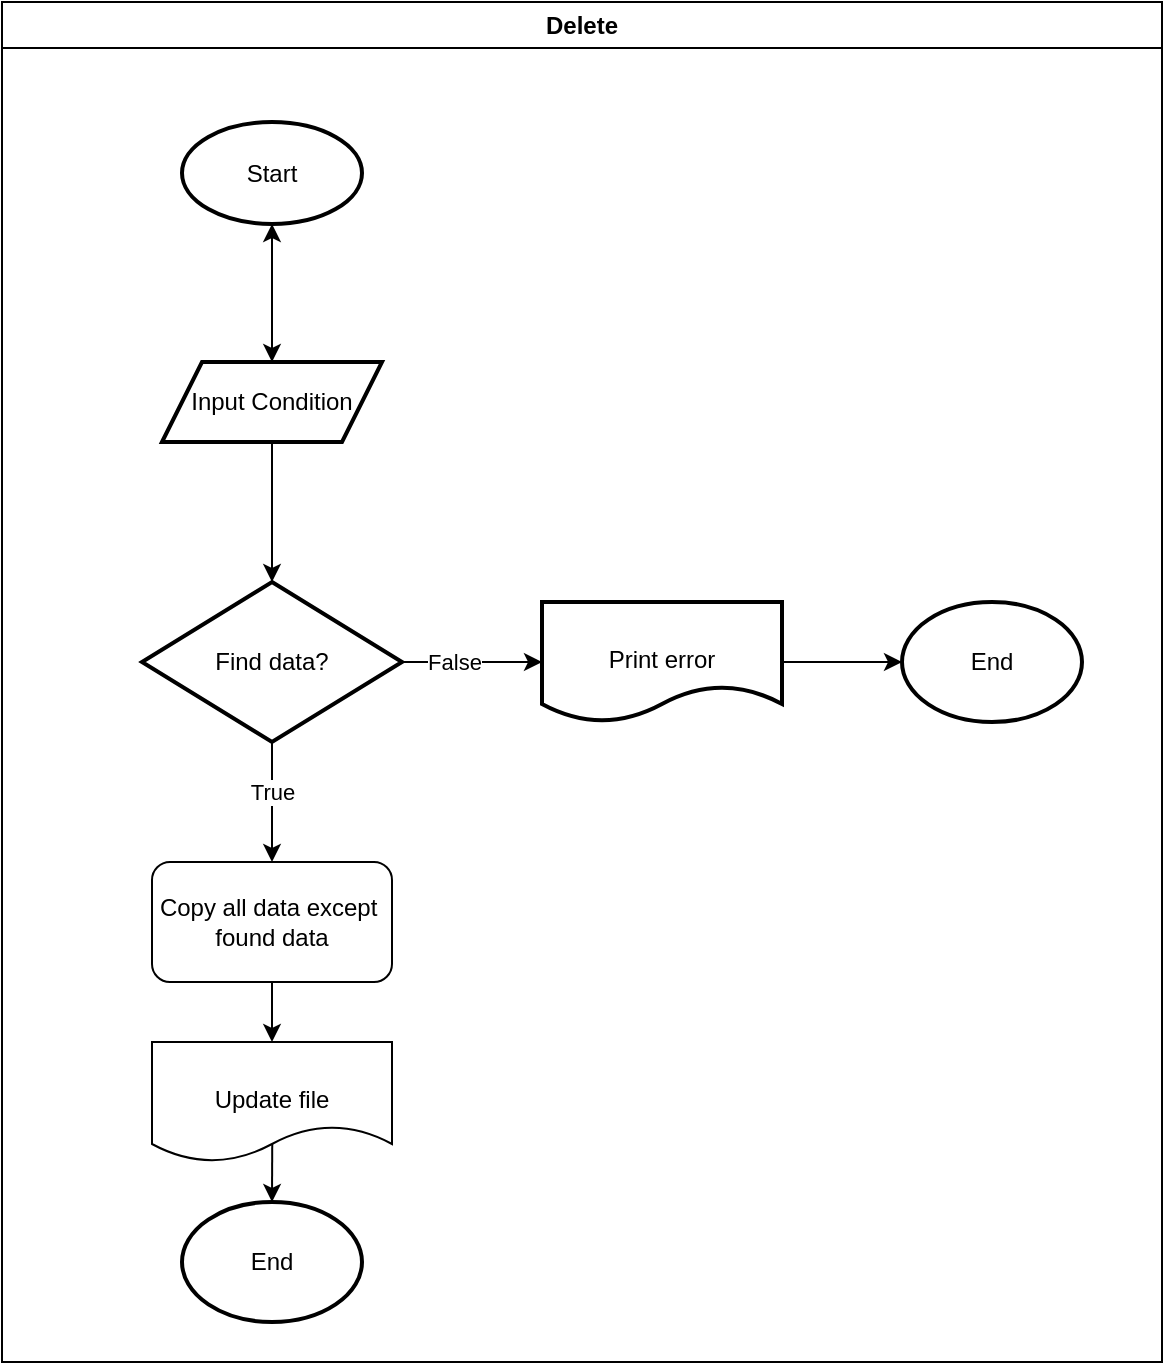 <mxfile version="20.8.16" type="device"><diagram name="페이지-1" id="kmWNxBw9w0cO_FyoHxHj"><mxGraphModel dx="1480" dy="866" grid="1" gridSize="10" guides="1" tooltips="1" connect="1" arrows="1" fold="1" page="1" pageScale="1" pageWidth="827" pageHeight="1169" math="0" shadow="0"><root><mxCell id="0"/><mxCell id="1" parent="0"/><mxCell id="V2JpyEflzCzcGiuvlqHr-1" value="Delete" style="swimlane;whiteSpace=wrap;html=1;" parent="1" vertex="1"><mxGeometry x="90" y="180" width="580" height="680" as="geometry"/></mxCell><mxCell id="V2JpyEflzCzcGiuvlqHr-4" value="" style="edgeStyle=orthogonalEdgeStyle;rounded=0;orthogonalLoop=1;jettySize=auto;html=1;" parent="V2JpyEflzCzcGiuvlqHr-1" source="V2JpyEflzCzcGiuvlqHr-2" target="V2JpyEflzCzcGiuvlqHr-3" edge="1"><mxGeometry relative="1" as="geometry"/></mxCell><mxCell id="V2JpyEflzCzcGiuvlqHr-2" value="Start" style="strokeWidth=2;html=1;shape=mxgraph.flowchart.start_2;whiteSpace=wrap;" parent="V2JpyEflzCzcGiuvlqHr-1" vertex="1"><mxGeometry x="90" y="60" width="90" height="51" as="geometry"/></mxCell><mxCell id="V2JpyEflzCzcGiuvlqHr-8" value="" style="edgeStyle=orthogonalEdgeStyle;rounded=0;orthogonalLoop=1;jettySize=auto;html=1;entryX=0.5;entryY=1;entryDx=0;entryDy=0;entryPerimeter=0;exitX=0.5;exitY=0;exitDx=0;exitDy=0;" parent="V2JpyEflzCzcGiuvlqHr-1" source="V2JpyEflzCzcGiuvlqHr-3" target="V2JpyEflzCzcGiuvlqHr-2" edge="1"><mxGeometry relative="1" as="geometry"/></mxCell><mxCell id="xVn_Gc_foL4GywZkVXUx-2" style="edgeStyle=orthogonalEdgeStyle;rounded=0;orthogonalLoop=1;jettySize=auto;html=1;entryX=0.5;entryY=0;entryDx=0;entryDy=0;exitX=0.5;exitY=1;exitDx=0;exitDy=0;" parent="V2JpyEflzCzcGiuvlqHr-1" source="V2JpyEflzCzcGiuvlqHr-3" target="xVn_Gc_foL4GywZkVXUx-1" edge="1"><mxGeometry relative="1" as="geometry"/></mxCell><mxCell id="V2JpyEflzCzcGiuvlqHr-3" value="Input Condition" style="shape=parallelogram;perimeter=parallelogramPerimeter;whiteSpace=wrap;html=1;fixedSize=1;strokeWidth=2;" parent="V2JpyEflzCzcGiuvlqHr-1" vertex="1"><mxGeometry x="80" y="180" width="110" height="40" as="geometry"/></mxCell><mxCell id="xVn_Gc_foL4GywZkVXUx-4" value="" style="edgeStyle=orthogonalEdgeStyle;rounded=0;orthogonalLoop=1;jettySize=auto;html=1;exitX=1;exitY=0.5;exitDx=0;exitDy=0;entryX=0;entryY=0.5;entryDx=0;entryDy=0;" parent="V2JpyEflzCzcGiuvlqHr-1" source="xVn_Gc_foL4GywZkVXUx-1" target="xVn_Gc_foL4GywZkVXUx-3" edge="1"><mxGeometry relative="1" as="geometry"/></mxCell><mxCell id="xVn_Gc_foL4GywZkVXUx-9" value="False" style="edgeLabel;html=1;align=center;verticalAlign=middle;resizable=0;points=[];" parent="xVn_Gc_foL4GywZkVXUx-4" vertex="1" connectable="0"><mxGeometry x="-0.254" relative="1" as="geometry"><mxPoint as="offset"/></mxGeometry></mxCell><mxCell id="xVn_Gc_foL4GywZkVXUx-8" style="edgeStyle=orthogonalEdgeStyle;rounded=0;orthogonalLoop=1;jettySize=auto;html=1;entryX=0.5;entryY=0;entryDx=0;entryDy=0;exitX=0.5;exitY=1;exitDx=0;exitDy=0;" parent="V2JpyEflzCzcGiuvlqHr-1" source="xVn_Gc_foL4GywZkVXUx-1" target="xVn_Gc_foL4GywZkVXUx-11" edge="1"><mxGeometry relative="1" as="geometry"><mxPoint x="135" y="430" as="targetPoint"/></mxGeometry></mxCell><mxCell id="khy4meSE8xNF-SRRmKfR-1" value="True" style="edgeLabel;html=1;align=center;verticalAlign=middle;resizable=0;points=[];" vertex="1" connectable="0" parent="xVn_Gc_foL4GywZkVXUx-8"><mxGeometry x="-0.176" relative="1" as="geometry"><mxPoint as="offset"/></mxGeometry></mxCell><mxCell id="xVn_Gc_foL4GywZkVXUx-1" value="Find data?" style="rhombus;whiteSpace=wrap;html=1;strokeWidth=2;" parent="V2JpyEflzCzcGiuvlqHr-1" vertex="1"><mxGeometry x="70" y="290" width="130" height="80" as="geometry"/></mxCell><mxCell id="xVn_Gc_foL4GywZkVXUx-6" value="" style="edgeStyle=orthogonalEdgeStyle;rounded=0;orthogonalLoop=1;jettySize=auto;html=1;exitX=1;exitY=0.5;exitDx=0;exitDy=0;entryX=0;entryY=0.5;entryDx=0;entryDy=0;" parent="V2JpyEflzCzcGiuvlqHr-1" source="xVn_Gc_foL4GywZkVXUx-3" target="xVn_Gc_foL4GywZkVXUx-5" edge="1"><mxGeometry relative="1" as="geometry"/></mxCell><mxCell id="xVn_Gc_foL4GywZkVXUx-3" value="&lt;br&gt;Print error" style="shape=document;whiteSpace=wrap;html=1;boundedLbl=1;strokeWidth=2;" parent="V2JpyEflzCzcGiuvlqHr-1" vertex="1"><mxGeometry x="270" y="300" width="120" height="60" as="geometry"/></mxCell><mxCell id="xVn_Gc_foL4GywZkVXUx-5" value="End" style="ellipse;whiteSpace=wrap;html=1;strokeWidth=2;" parent="V2JpyEflzCzcGiuvlqHr-1" vertex="1"><mxGeometry x="450" y="300" width="90" height="60" as="geometry"/></mxCell><mxCell id="xVn_Gc_foL4GywZkVXUx-11" value="Copy all data except&amp;nbsp; found data" style="rounded=1;whiteSpace=wrap;html=1;" parent="V2JpyEflzCzcGiuvlqHr-1" vertex="1"><mxGeometry x="75" y="430" width="120" height="60" as="geometry"/></mxCell><mxCell id="xVn_Gc_foL4GywZkVXUx-16" style="edgeStyle=orthogonalEdgeStyle;rounded=0;orthogonalLoop=1;jettySize=auto;html=1;entryX=0.5;entryY=0;entryDx=0;entryDy=0;exitX=0.501;exitY=0.845;exitDx=0;exitDy=0;exitPerimeter=0;" parent="V2JpyEflzCzcGiuvlqHr-1" source="xVn_Gc_foL4GywZkVXUx-14" target="xVn_Gc_foL4GywZkVXUx-15" edge="1"><mxGeometry relative="1" as="geometry"/></mxCell><mxCell id="xVn_Gc_foL4GywZkVXUx-14" value="&lt;br&gt;Update file" style="shape=document;whiteSpace=wrap;html=1;boundedLbl=1;" parent="V2JpyEflzCzcGiuvlqHr-1" vertex="1"><mxGeometry x="75" y="520" width="120" height="60" as="geometry"/></mxCell><mxCell id="xVn_Gc_foL4GywZkVXUx-13" style="edgeStyle=orthogonalEdgeStyle;rounded=0;orthogonalLoop=1;jettySize=auto;html=1;entryX=0.5;entryY=0;entryDx=0;entryDy=0;exitX=0.5;exitY=1;exitDx=0;exitDy=0;" parent="V2JpyEflzCzcGiuvlqHr-1" source="xVn_Gc_foL4GywZkVXUx-11" target="xVn_Gc_foL4GywZkVXUx-14" edge="1"><mxGeometry relative="1" as="geometry"><mxPoint x="135" y="630" as="targetPoint"/><mxPoint x="135" y="590" as="sourcePoint"/></mxGeometry></mxCell><mxCell id="xVn_Gc_foL4GywZkVXUx-15" value="End" style="ellipse;whiteSpace=wrap;html=1;strokeWidth=2;" parent="V2JpyEflzCzcGiuvlqHr-1" vertex="1"><mxGeometry x="90" y="600" width="90" height="60" as="geometry"/></mxCell></root></mxGraphModel></diagram></mxfile>